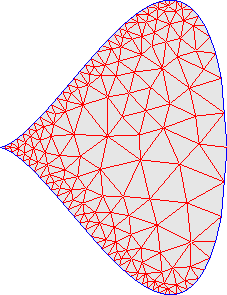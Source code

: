 /*
 * Title: quartic2.asy
 * Creator: Study and implementation in C of the Finite Element Method in dimension 2, mesh.c
 * CreationDate: Fri May 31 14:02:38 2019
*/
unitsize(1.0cm);
pen y = yellow+linewidth(0.834pt);
pen r = red+linewidth(0.834pt);
pen b = orange+linewidth(0.834pt);
pen g = green+linewidth(0.834pt);
filldraw((0.6999999999999997,-0.531953945374973)--(0.8334206455101543,-0.3029474121842499)--(0.5999999999999996,-0.4284857057125706)--cycle,fillpen=lightgrey,drawpen=red+linewidth(0.125pt));
filldraw((3.1,2.58901042871596)--(2.958409833749169,2.492525601316283)--(3.098572512889274,2.397232800998458)--cycle,fillpen=lightgrey,drawpen=red+linewidth(0.125pt));
filldraw((3.253962743988461,-2.347431632579153)--(3.4,-2.428085665704569)--(3.5,-2.315032397181517)--cycle,fillpen=lightgrey,drawpen=red+linewidth(0.125pt));
filldraw((2.56325927596352,-2.222166566490265)--(2.425254909654181,-2.215681392724208)--(2.4,-2.351510153071851)--cycle,fillpen=lightgrey,drawpen=red+linewidth(0.125pt));
filldraw((1.1,-0.9823314104720459)--(1.278810804984769,-0.9314362140182578)--(1.256178464937208,-0.7469059937687211)--cycle,fillpen=lightgrey,drawpen=red+linewidth(0.125pt));
filldraw((0.6000000000000001,0.4284857057125711)--(0.7677460678483943,0.3664205879878053)--(0.7000000000000001,0.5319539453749732)--cycle,fillpen=lightgrey,drawpen=red+linewidth(0.125pt));
filldraw((3.203497330318165,2.444835067218967)--(3.23542060774664,2.235031178039446)--(3.4,2.428085665704569)--cycle,fillpen=lightgrey,drawpen=red+linewidth(0.125pt));
filldraw((0.8681999843124886,-0.4765791934509366)--(0.6999999999999997,-0.531953945374973)--(0.7999999999999998,-0.6399999999999998)--cycle,fillpen=lightgrey,drawpen=red+linewidth(0.125pt));
filldraw((0.1999999999999997,-0.0871779788708133)--(0.1831249999999993,-3.95516952522712e-16)--(0.09999999999999964,-0.03122498999199183)--cycle,fillpen=lightgrey,drawpen=red+linewidth(0.125pt));
filldraw((3.107065548269849,-2.426508601999987)--(3.253962743988461,-2.347431632579153)--(3.040332494025272,-2.126561913281727)--cycle,fillpen=lightgrey,drawpen=red+linewidth(0.125pt));
filldraw((3.5,2.315032397181517)--(3.4,2.428085665704569)--(3.23542060774664,2.235031178039446)--cycle,fillpen=lightgrey,drawpen=red+linewidth(0.125pt));
filldraw((0.5999999999999996,-0.4284857057125706)--(0.662365522077532,-0.2646701124996896)--(0.5,-0.3307189138830738)--cycle,fillpen=lightgrey,drawpen=red+linewidth(0.125pt));
filldraw((0.4250391845270639,-0.1074673425254025)--(0.3241784623074545,-0.0179185805440211)--(0.2999999999999998,-0.1580348062927909)--cycle,fillpen=lightgrey,drawpen=red+linewidth(0.125pt));
filldraw((0.3,0.1580348062927911)--(0.2,0.08717797887081348)--(0.3241784623074545,-0.0179185805440211)--cycle,fillpen=lightgrey,drawpen=red+linewidth(0.125pt));
filldraw((3.107065548269849,-2.426508601999987)--(3.1,-2.58901042871596)--(3.2,-2.56)--cycle,fillpen=lightgrey,drawpen=red+linewidth(0.125pt));
filldraw((0.1999999999999997,-0.0871779788708133)--(0.3241784623074545,-0.0179185805440211)--(0.1831249999999993,-3.95516952522712e-16)--cycle,fillpen=lightgrey,drawpen=red+linewidth(0.125pt));
filldraw((0.662365522077532,-0.2646701124996896)--(0.5999999999999996,-0.4284857057125706)--(0.8334206455101543,-0.3029474121842499)--cycle,fillpen=lightgrey,drawpen=red+linewidth(0.125pt));
filldraw((2.5,2.420614591379636)--(2.4,2.351510153071851)--(2.614881961887158,2.341615806295713)--cycle,fillpen=lightgrey,drawpen=red+linewidth(0.125pt));
filldraw((1.867710615204552,-1.629067197874207)--(1.6,-1.567673435381234)--(1.7,-1.680766194329241)--cycle,fillpen=lightgrey,drawpen=red+linewidth(0.125pt));
filldraw((3.406953394647169,2.145247351592703)--(3.6,2.16)--(3.5,2.315032397181517)--cycle,fillpen=lightgrey,drawpen=red+linewidth(0.125pt));
filldraw((2.03905416304253,-1.667028036919749)--(1.8,-1.790977386791916)--(1.9,-1.897623513766627)--cycle,fillpen=lightgrey,drawpen=red+linewidth(0.125pt));
filldraw((2.991387853335102,2.177026643482953)--(3.23542060774664,2.235031178039446)--(3.098572512889274,2.397232800998458)--cycle,fillpen=lightgrey,drawpen=red+linewidth(0.125pt));
filldraw((0.8334206455101543,-0.3029474121842499)--(0.6999999999999997,-0.531953945374973)--(0.8681999843124886,-0.4765791934509366)--cycle,fillpen=lightgrey,drawpen=red+linewidth(0.125pt));
filldraw((1.8,-1.790977386791916)--(1.867710615204552,-1.629067197874207)--(1.7,-1.680766194329241)--cycle,fillpen=lightgrey,drawpen=red+linewidth(0.125pt));
filldraw((2.786053228162122,2.450340038555246)--(2.614881961887158,2.341615806295713)--(2.760247898350702,2.257981101428742)--cycle,fillpen=lightgrey,drawpen=red+linewidth(0.125pt));
filldraw((1.5,-1.452368754827781)--(1.6,-1.567673435381234)--(1.754403389933592,-1.332748681744986)--cycle,fillpen=lightgrey,drawpen=red+linewidth(0.125pt));
filldraw((1.459104233038838,-0.9815239748790225)--(1.2,-1.099818166789401)--(1.3,-1.217774609687687)--cycle,fillpen=lightgrey,drawpen=red+linewidth(0.125pt));
filldraw((2.991387853335102,2.177026643482953)--(2.720523181276535,2.02672342982619)--(2.925234861050567,1.862326086979535)--cycle,fillpen=lightgrey,drawpen=red+linewidth(0.125pt));
filldraw((1.479301134100779,-1.166825793000541)--(1.4,-1.335514881983724)--(1.554011690668345,-1.304931768386144)--cycle,fillpen=lightgrey,drawpen=red+linewidth(0.125pt));
filldraw((3.4,2.428085665704569)--(3.3,2.507782885339159)--(3.203497330318165,2.444835067218967)--cycle,fillpen=lightgrey,drawpen=red+linewidth(0.125pt));
filldraw((2.56325927596352,-2.222166566490265)--(2.5,-2.420614591379636)--(2.603445068780295,-2.360796428109334)--cycle,fillpen=lightgrey,drawpen=red+linewidth(0.125pt));
filldraw((1.4,-1.335514881983724)--(1.479301134100779,-1.166825793000541)--(1.3,-1.217774609687687)--cycle,fillpen=lightgrey,drawpen=red+linewidth(0.125pt));
filldraw((2.06283722098097,-1.838593849302709)--(2.228979412857447,-1.821153121135665)--(2.03905416304253,-1.667028036919749)--cycle,fillpen=lightgrey,drawpen=red+linewidth(0.125pt));
filldraw((3.8,1.656381598545455)--(3.587575557758727,1.377246763324513)--(3.9,1.217774609687686)--cycle,fillpen=lightgrey,drawpen=red+linewidth(0.125pt));
filldraw((0.9496947340103842,-0.6065304526331992)--(0.8681999843124886,-0.4765791934509366)--(0.7999999999999998,-0.6399999999999998)--cycle,fillpen=lightgrey,drawpen=red+linewidth(0.125pt));
filldraw((2.891730671093982,-2.400740185941265)--(2.722844607172428,-2.356016768734655)--(2.785303692356682,-2.452364815040881)--cycle,fillpen=lightgrey,drawpen=red+linewidth(0.125pt));
filldraw((0.2,0.08717797887081348)--(0.1,0.03122498999199199)--(0.1831249999999993,-3.95516952522712e-16)--cycle,fillpen=lightgrey,drawpen=red+linewidth(0.125pt));
filldraw((2,-2)--(2.06283722098097,-1.838593849302709)--(1.9,-1.897623513766627)--cycle,fillpen=lightgrey,drawpen=red+linewidth(0.125pt));
filldraw((0.3241784623074545,-0.0179185805440211)--(0.1999999999999997,-0.0871779788708133)--(0.2999999999999998,-0.1580348062927909)--cycle,fillpen=lightgrey,drawpen=red+linewidth(0.125pt));
filldraw((0.1,0.03122498999199199)--(0,-0)--(0.09999999999999964,-0.03122498999199183)--cycle,fillpen=lightgrey,drawpen=red+linewidth(0.125pt));
filldraw((2.614881961887158,2.341615806295713)--(2.6,2.480241923684059)--(2.5,2.420614591379636)--cycle,fillpen=lightgrey,drawpen=red+linewidth(0.125pt));
filldraw((0.1831249999999993,-3.95516952522712e-16)--(0.3241784623074545,-0.0179185805440211)--(0.2,0.08717797887081348)--cycle,fillpen=lightgrey,drawpen=red+linewidth(0.125pt));
filldraw((0.3241784623074545,-0.0179185805440211)--(0.4411638432106925,0.08779477426279605)--(0.3,0.1580348062927911)--cycle,fillpen=lightgrey,drawpen=red+linewidth(0.125pt));
filldraw((2.56325927596352,-2.222166566490265)--(2.853780146041088,-2.202811917715643)--(2.503130633837677,-2.030095206350206)--cycle,fillpen=lightgrey,drawpen=red+linewidth(0.125pt));
filldraw((0.09999999999999964,-0.03122498999199183)--(0.1831249999999993,-3.95516952522712e-16)--(0.1,0.03122498999199199)--cycle,fillpen=lightgrey,drawpen=red+linewidth(0.125pt));
filldraw((0.3999999999999999,-0.2399999999999999)--(0.4250391845270639,-0.1074673425254025)--(0.2999999999999998,-0.1580348062927909)--cycle,fillpen=lightgrey,drawpen=red+linewidth(0.125pt));
filldraw((2.760247898350702,2.257981101428742)--(2.891730671093981,2.400740185941265)--(2.786053228162122,2.450340038555246)--cycle,fillpen=lightgrey,drawpen=red+linewidth(0.125pt));
filldraw((0.4411638432106925,0.08779477426279605)--(0.4,0.24)--(0.3,0.1580348062927911)--cycle,fillpen=lightgrey,drawpen=red+linewidth(0.125pt));
filldraw((3.4,-2.428085665704569)--(3.253962743988461,-2.347431632579153)--(3.3,-2.50778288533916)--cycle,fillpen=lightgrey,drawpen=red+linewidth(0.125pt));
filldraw((0.636411539906241,0.2912169406052437)--(0.5,0.3307189138830738)--(0.5326847579463672,0.1942155549621346)--cycle,fillpen=lightgrey,drawpen=red+linewidth(0.125pt));
filldraw((0.9415358485735325,0.408704559327965)--(0.8,0.6400000000000001)--(0.7000000000000001,0.5319539453749732)--cycle,fillpen=lightgrey,drawpen=red+linewidth(0.125pt));
filldraw((2.891730671093981,2.400740185941265)--(3.098572512889274,2.397232800998458)--(2.958409833749169,2.492525601316283)--cycle,fillpen=lightgrey,drawpen=red+linewidth(0.125pt));
filldraw((0.5326847579463672,0.1942155549621346)--(0.5,0.3307189138830738)--(0.4,0.24)--cycle,fillpen=lightgrey,drawpen=red+linewidth(0.125pt));
filldraw((3,-2.598076211353316)--(3.1,-2.58901042871596)--(2.958409833749169,-2.492525601316283)--cycle,fillpen=lightgrey,drawpen=red+linewidth(0.125pt));
filldraw((0.3241784623074545,-0.0179185805440211)--(0.4250391845270639,-0.1074673425254025)--(0.4411638432106925,0.08779477426279605)--cycle,fillpen=lightgrey,drawpen=red+linewidth(0.125pt));
filldraw((3.040332494025272,-2.126561913281727)--(2.891730671093982,-2.400740185941265)--(3.107065548269849,-2.426508601999987)--cycle,fillpen=lightgrey,drawpen=red+linewidth(0.125pt));
filldraw((2.157318009675794,1.938473769679662)--(2.23093397571818,2.054816030356443)--(2.1,2.097373357321009)--cycle,fillpen=lightgrey,drawpen=red+linewidth(0.125pt));
filldraw((0.9,0.751648188982053)--(0.8,0.6400000000000001)--(0.9721680788331361,0.5864017384752258)--cycle,fillpen=lightgrey,drawpen=red+linewidth(0.125pt));
filldraw((1.558721022195256,1.099372332476184)--(1.4,1.335514881983724)--(1.3,1.217774609687688)--cycle,fillpen=lightgrey,drawpen=red+linewidth(0.125pt));
filldraw((1.1,0.9823314104720464)--(1.177417675316361,0.8146245853221183)--(1.2546511987989,0.9519998987629538)--cycle,fillpen=lightgrey,drawpen=red+linewidth(0.125pt));
filldraw((3.040332494025272,-2.126561913281727)--(2.853780146041088,-2.202811917715643)--(2.891730671093982,-2.400740185941265)--cycle,fillpen=lightgrey,drawpen=red+linewidth(0.125pt));
filldraw((3.203497330318165,2.444835067218967)--(3.098572512889274,2.397232800998458)--(3.23542060774664,2.235031178039446)--cycle,fillpen=lightgrey,drawpen=red+linewidth(0.125pt));
filldraw((1,0.8660254037844386)--(1.152759249013593,0.6315643830237241)--(1.177417675316361,0.8146245853221183)--cycle,fillpen=lightgrey,drawpen=red+linewidth(0.125pt));
filldraw((2.7,2.529224189351351)--(2.6,2.480241923684059)--(2.786053228162122,2.450340038555246)--cycle,fillpen=lightgrey,drawpen=red+linewidth(0.125pt));
filldraw((2.958409833749169,-2.492525601316283)--(2.785303692356682,-2.452364815040881)--(2.8,-2.56624238917527)--cycle,fillpen=lightgrey,drawpen=red+linewidth(0.125pt));
filldraw((1.4,1.335514881983724)--(1.558721022195256,1.099372332476184)--(1.57843201289341,1.284033597336517)--cycle,fillpen=lightgrey,drawpen=red+linewidth(0.125pt));
filldraw((1.57843201289341,1.284033597336517)--(1.5,1.452368754827781)--(1.4,1.335514881983724)--cycle,fillpen=lightgrey,drawpen=red+linewidth(0.125pt));
filldraw((1.652607149677543,1.421033250738575)--(1.5,1.452368754827781)--(1.57843201289341,1.284033597336517)--cycle,fillpen=lightgrey,drawpen=red+linewidth(0.125pt));
filldraw((2.991387853335102,2.177026643482953)--(3.098572512889274,2.397232800998458)--(2.891730671093981,2.400740185941265)--cycle,fillpen=lightgrey,drawpen=red+linewidth(0.125pt));
filldraw((2.572503105526751,2.208789958866222)--(2.760247898350702,2.257981101428742)--(2.614881961887158,2.341615806295713)--cycle,fillpen=lightgrey,drawpen=red+linewidth(0.125pt));
filldraw((1.850482263121998,1.446947401495716)--(1.963214299840802,1.738141602271928)--(1.7,1.680766194329241)--cycle,fillpen=lightgrey,drawpen=red+linewidth(0.125pt));
filldraw((2.428959899534163,2.210902755978949)--(2.496986096099336,1.955383851945896)--(2.572503105526751,2.208789958866222)--cycle,fillpen=lightgrey,drawpen=red+linewidth(0.125pt));
filldraw((2.23093397571818,2.054816030356443)--(2.428959899534163,2.210902755978949)--(2.2,2.188972361634564)--cycle,fillpen=lightgrey,drawpen=red+linewidth(0.125pt));
filldraw((2.722844607172428,-2.356016768734655)--(2.56325927596352,-2.222166566490265)--(2.603445068780295,-2.360796428109334)--cycle,fillpen=lightgrey,drawpen=red+linewidth(0.125pt));
filldraw((0.8,0.6400000000000001)--(0.9415358485735325,0.408704559327965)--(0.9721680788331361,0.5864017384752258)--cycle,fillpen=lightgrey,drawpen=red+linewidth(0.125pt));
filldraw((0.9496947340103842,-0.6065304526331992)--(0.7999999999999998,-0.6399999999999998)--(0.8999999999999999,-0.7516481889820528)--cycle,fillpen=lightgrey,drawpen=red+linewidth(0.125pt));
filldraw((2.136250798025718,-1.960109268577604)--(2.06283722098097,-1.838593849302709)--(2,-2)--cycle,fillpen=lightgrey,drawpen=red+linewidth(0.125pt));
filldraw((0.7910033315827252,-0.09115596766970988)--(0.662365522077532,-0.2646701124996896)--(0.8334206455101543,-0.3029474121842499)--cycle,fillpen=lightgrey,drawpen=red+linewidth(0.125pt));
filldraw((2.785303692356682,-2.452364815040881)--(2.722844607172428,-2.356016768734655)--(2.7,-2.529224189351351)--cycle,fillpen=lightgrey,drawpen=red+linewidth(0.125pt));
filldraw((2.853780146041088,-2.202811917715643)--(2.722844607172428,-2.356016768734655)--(2.891730671093982,-2.400740185941265)--cycle,fillpen=lightgrey,drawpen=red+linewidth(0.125pt));
filldraw((2.958409833749169,-2.492525601316283)--(2.9,-2.589782809426304)--(3,-2.598076211353316)--cycle,fillpen=lightgrey,drawpen=red+linewidth(0.125pt));
filldraw((1.8,1.790977386791916)--(1.7,1.680766194329241)--(1.963214299840802,1.738141602271928)--cycle,fillpen=lightgrey,drawpen=red+linewidth(0.125pt));
filldraw((2.1,2.097373357321009)--(2.23093397571818,2.054816030356443)--(2.2,2.188972361634564)--cycle,fillpen=lightgrey,drawpen=red+linewidth(0.125pt));
filldraw((2.8,-2.56624238917527)--(2.9,-2.589782809426304)--(2.958409833749169,-2.492525601316283)--cycle,fillpen=lightgrey,drawpen=red+linewidth(0.125pt));
filldraw((1.850482263121998,1.446947401495716)--(1.7,1.680766194329241)--(1.6,1.567673435381234)--cycle,fillpen=lightgrey,drawpen=red+linewidth(0.125pt));
filldraw((2.722844607172428,-2.356016768734655)--(2.6,-2.480241923684058)--(2.7,-2.529224189351351)--cycle,fillpen=lightgrey,drawpen=red+linewidth(0.125pt));
filldraw((2.56325927596352,-2.222166566490265)--(2.4,-2.351510153071851)--(2.5,-2.420614591379636)--cycle,fillpen=lightgrey,drawpen=red+linewidth(0.125pt));
filldraw((2.228979412857447,-1.821153121135665)--(2.136250798025718,-1.960109268577604)--(2.312379765559933,-1.965900446118264)--cycle,fillpen=lightgrey,drawpen=red+linewidth(0.125pt));
filldraw((2.722844607172428,-2.356016768734655)--(2.603445068780295,-2.360796428109334)--(2.6,-2.480241923684058)--cycle,fillpen=lightgrey,drawpen=red+linewidth(0.125pt));
filldraw((0.6989914800332451,0.1203382180907225)--(0.636411539906241,0.2912169406052437)--(0.5326847579463672,0.1942155549621346)--cycle,fillpen=lightgrey,drawpen=red+linewidth(0.125pt));
filldraw((0.5,0.3307189138830738)--(0.636411539906241,0.2912169406052437)--(0.6000000000000001,0.4284857057125711)--cycle,fillpen=lightgrey,drawpen=red+linewidth(0.125pt));
filldraw((2.6,-2.480241923684058)--(2.603445068780295,-2.360796428109334)--(2.5,-2.420614591379636)--cycle,fillpen=lightgrey,drawpen=red+linewidth(0.125pt));
filldraw((2.1,-2.097373357321008)--(2.312379765559933,-1.965900446118264)--(2.136250798025718,-1.960109268577604)--cycle,fillpen=lightgrey,drawpen=red+linewidth(0.125pt));
filldraw((2.4,-2.351510153071851)--(2.425254909654181,-2.215681392724208)--(2.3,-2.273977792327797)--cycle,fillpen=lightgrey,drawpen=red+linewidth(0.125pt));
filldraw((2.958409833749169,-2.492525601316283)--(2.891730671093982,-2.400740185941265)--(2.785303692356682,-2.452364815040881)--cycle,fillpen=lightgrey,drawpen=red+linewidth(0.125pt));
filldraw((2.228979412857447,-1.821153121135665)--(2.312379765559933,-1.965900446118264)--(2.484344397616443,-1.770417631983175)--cycle,fillpen=lightgrey,drawpen=red+linewidth(0.125pt));
filldraw((3.107065548269849,-2.426508601999987)--(2.958409833749169,-2.492525601316283)--(3.1,-2.58901042871596)--cycle,fillpen=lightgrey,drawpen=red+linewidth(0.125pt));
filldraw((3.406953394647169,2.145247351592703)--(3.23542060774664,2.235031178039446)--(3.180891100275619,1.922102717164326)--cycle,fillpen=lightgrey,drawpen=red+linewidth(0.125pt));
filldraw((3.107065548269849,-2.426508601999987)--(3.3,-2.50778288533916)--(3.253962743988461,-2.347431632579153)--cycle,fillpen=lightgrey,drawpen=red+linewidth(0.125pt));
filldraw((0.7677460678483943,0.3664205879878053)--(0.9415358485735325,0.408704559327965)--(0.7000000000000001,0.5319539453749732)--cycle,fillpen=lightgrey,drawpen=red+linewidth(0.125pt));
filldraw((0.4250391845270639,-0.1074673425254025)--(0.5862144293284245,-0.02248028053188758)--(0.4411638432106925,0.08779477426279605)--cycle,fillpen=lightgrey,drawpen=red+linewidth(0.125pt));
filldraw((3.107065548269849,-2.426508601999987)--(2.891730671093982,-2.400740185941265)--(2.958409833749169,-2.492525601316283)--cycle,fillpen=lightgrey,drawpen=red+linewidth(0.125pt));
filldraw((1.963214299840802,1.738141602271928)--(2.093937041565124,1.520115528658347)--(2.131485267858579,1.771539343523792)--cycle,fillpen=lightgrey,drawpen=red+linewidth(0.125pt));
filldraw((2.8,-2.56624238917527)--(2.785303692356682,-2.452364815040881)--(2.7,-2.529224189351351)--cycle,fillpen=lightgrey,drawpen=red+linewidth(0.125pt));
filldraw((2.425254909654181,-2.215681392724208)--(2.2,-2.188972361634564)--(2.3,-2.273977792327797)--cycle,fillpen=lightgrey,drawpen=red+linewidth(0.125pt));
filldraw((0.5,-0.3307189138830738)--(0.662365522077532,-0.2646701124996896)--(0.5309649073293379,-0.1961113565578701)--cycle,fillpen=lightgrey,drawpen=red+linewidth(0.125pt));
filldraw((1.945689287140021,-1.145205604015235)--(1.754403389933592,-1.332748681744986)--(2.007012487850272,-1.405977852402724)--cycle,fillpen=lightgrey,drawpen=red+linewidth(0.125pt));
filldraw((2.136250798025718,-1.960109268577604)--(2,-2)--(2.1,-2.097373357321008)--cycle,fillpen=lightgrey,drawpen=red+linewidth(0.125pt));
filldraw((1.2,-1.099818166789401)--(1.278810804984769,-0.9314362140182578)--(1.1,-0.9823314104720459)--cycle,fillpen=lightgrey,drawpen=red+linewidth(0.125pt));
filldraw((2.304622362891967,-1.533856751059251)--(2.228979412857447,-1.821153121135665)--(2.484344397616443,-1.770417631983175)--cycle,fillpen=lightgrey,drawpen=red+linewidth(0.125pt));
filldraw((2.06283722098097,-1.838593849302709)--(2.136250798025718,-1.960109268577604)--(2.228979412857447,-1.821153121135665)--cycle,fillpen=lightgrey,drawpen=red+linewidth(0.125pt));
filldraw((2.26887453326248,-1.206801869039498)--(1.945689287140021,-1.145205604015235)--(2.007012487850272,-1.405977852402724)--cycle,fillpen=lightgrey,drawpen=red+linewidth(0.125pt));
filldraw((0.5862144293284245,-0.02248028053188758)--(0.5326847579463672,0.1942155549621346)--(0.4411638432106925,0.08779477426279605)--cycle,fillpen=lightgrey,drawpen=red+linewidth(0.125pt));
filldraw((3.107065548269849,-2.426508601999987)--(3.2,-2.56)--(3.3,-2.50778288533916)--cycle,fillpen=lightgrey,drawpen=red+linewidth(0.125pt));
filldraw((2.496986096099336,1.955383851945896)--(2.23093397571818,2.054816030356443)--(2.328923239676409,1.911351477846958)--cycle,fillpen=lightgrey,drawpen=red+linewidth(0.125pt));
filldraw((2.491011920112552,1.635438583354556)--(2.496986096099336,1.955383851945896)--(2.328923239676409,1.911351477846958)--cycle,fillpen=lightgrey,drawpen=red+linewidth(0.125pt));
filldraw((1.8,-1.790977386791916)--(2.03905416304253,-1.667028036919749)--(1.867710615204552,-1.629067197874207)--cycle,fillpen=lightgrey,drawpen=red+linewidth(0.125pt));
filldraw((2,2)--(2.131485267858579,1.771539343523792)--(2.157318009675794,1.938473769679662)--cycle,fillpen=lightgrey,drawpen=red+linewidth(0.125pt));
filldraw((2.3,2.273977792327797)--(2.428959899534163,2.210902755978949)--(2.4,2.351510153071851)--cycle,fillpen=lightgrey,drawpen=red+linewidth(0.125pt));
filldraw((2.4,2.351510153071851)--(2.428959899534163,2.210902755978949)--(2.572503105526751,2.208789958866222)--cycle,fillpen=lightgrey,drawpen=red+linewidth(0.125pt));
filldraw((0.5309649073293379,-0.1961113565578701)--(0.5862144293284245,-0.02248028053188758)--(0.4250391845270639,-0.1074673425254025)--cycle,fillpen=lightgrey,drawpen=red+linewidth(0.125pt));
filldraw((0.5862144293284245,-0.02248028053188758)--(0.7910033315827252,-0.09115596766970988)--(0.6989914800332451,0.1203382180907225)--cycle,fillpen=lightgrey,drawpen=red+linewidth(0.125pt));
filldraw((2.6,2.480241923684059)--(2.614881961887158,2.341615806295713)--(2.786053228162122,2.450340038555246)--cycle,fillpen=lightgrey,drawpen=red+linewidth(0.125pt));
filldraw((0.5309649073293379,-0.1961113565578701)--(0.3999999999999999,-0.2399999999999999)--(0.5,-0.3307189138830738)--cycle,fillpen=lightgrey,drawpen=red+linewidth(0.125pt));
filldraw((3.6,-2.16)--(3.347434601582843,-2.106856154561389)--(3.5,-2.315032397181517)--cycle,fillpen=lightgrey,drawpen=red+linewidth(0.125pt));
filldraw((2.891730671093981,2.400740185941265)--(2.958409833749169,2.492525601316283)--(2.786053228162122,2.450340038555246)--cycle,fillpen=lightgrey,drawpen=red+linewidth(0.125pt));
filldraw((2.8,2.566242389175271)--(2.786053228162122,2.450340038555246)--(2.958409833749169,2.492525601316283)--cycle,fillpen=lightgrey,drawpen=red+linewidth(0.125pt));
filldraw((2.8,2.566242389175271)--(2.7,2.529224189351351)--(2.786053228162122,2.450340038555246)--cycle,fillpen=lightgrey,drawpen=red+linewidth(0.125pt));
filldraw((2.1,2.097373357321009)--(2,2)--(2.157318009675794,1.938473769679662)--cycle,fillpen=lightgrey,drawpen=red+linewidth(0.125pt));
filldraw((2.3,2.273977792327797)--(2.2,2.188972361634564)--(2.428959899534163,2.210902755978949)--cycle,fillpen=lightgrey,drawpen=red+linewidth(0.125pt));
filldraw((2.572503105526751,2.208789958866222)--(2.614881961887158,2.341615806295713)--(2.4,2.351510153071851)--cycle,fillpen=lightgrey,drawpen=red+linewidth(0.125pt));
filldraw((3.253962743988461,-2.347431632579153)--(3.347434601582843,-2.106856154561389)--(3.040332494025272,-2.126561913281727)--cycle,fillpen=lightgrey,drawpen=red+linewidth(0.125pt));
filldraw((2,2)--(1.9,1.897623513766627)--(2.131485267858579,1.771539343523792)--cycle,fillpen=lightgrey,drawpen=red+linewidth(0.125pt));
filldraw((0.4,0.24)--(0.4411638432106925,0.08779477426279605)--(0.5326847579463672,0.1942155549621346)--cycle,fillpen=lightgrey,drawpen=red+linewidth(0.125pt));
filldraw((1.11419536092827,-0.5649033065027647)--(0.9496947340103842,-0.6065304526331992)--(1.049555925906982,-0.7217950494068147)--cycle,fillpen=lightgrey,drawpen=red+linewidth(0.125pt));
filldraw((3.3,2.507782885339159)--(3.2,2.56)--(3.203497330318165,2.444835067218967)--cycle,fillpen=lightgrey,drawpen=red+linewidth(0.125pt));
filldraw((3.406953394647169,2.145247351592703)--(3.5,2.315032397181517)--(3.23542060774664,2.235031178039446)--cycle,fillpen=lightgrey,drawpen=red+linewidth(0.125pt));
filldraw((2.891730671093981,2.400740185941265)--(2.760247898350702,2.257981101428742)--(2.991387853335102,2.177026643482953)--cycle,fillpen=lightgrey,drawpen=red+linewidth(0.125pt));
filldraw((0.3999999999999999,-0.2399999999999999)--(0.5309649073293379,-0.1961113565578701)--(0.4250391845270639,-0.1074673425254025)--cycle,fillpen=lightgrey,drawpen=red+linewidth(0.125pt));
filldraw((0.636411539906241,0.2912169406052437)--(0.6989914800332451,0.1203382180907225)--(0.7677460678483943,0.3664205879878053)--cycle,fillpen=lightgrey,drawpen=red+linewidth(0.125pt));
filldraw((3.2,2.56)--(3.1,2.58901042871596)--(3.203497330318165,2.444835067218967)--cycle,fillpen=lightgrey,drawpen=red+linewidth(0.125pt));
filldraw((1.152759249013593,0.6315643830237241)--(1,0.8660254037844386)--(0.9,0.751648188982053)--cycle,fillpen=lightgrey,drawpen=red+linewidth(0.125pt));
filldraw((3.406953394647169,2.145247351592703)--(3.180891100275619,1.922102717164326)--(3.454390848194934,1.701749818832079)--cycle,fillpen=lightgrey,drawpen=red+linewidth(0.125pt));
filldraw((2.958409833749169,2.492525601316283)--(3,2.598076211353316)--(2.9,2.589782809426304)--cycle,fillpen=lightgrey,drawpen=red+linewidth(0.125pt));
filldraw((2.958409833749169,2.492525601316283)--(3.1,2.58901042871596)--(3,2.598076211353316)--cycle,fillpen=lightgrey,drawpen=red+linewidth(0.125pt));
filldraw((2.958409833749169,2.492525601316283)--(2.9,2.589782809426304)--(2.8,2.566242389175271)--cycle,fillpen=lightgrey,drawpen=red+linewidth(0.125pt));
filldraw((2.503130633837677,-2.030095206350206)--(2.425254909654181,-2.215681392724208)--(2.56325927596352,-2.222166566490265)--cycle,fillpen=lightgrey,drawpen=red+linewidth(0.125pt));
filldraw((2.06283722098097,-1.838593849302709)--(2.03905416304253,-1.667028036919749)--(1.9,-1.897623513766627)--cycle,fillpen=lightgrey,drawpen=red+linewidth(0.125pt));
filldraw((3.1,2.58901042871596)--(3.098572512889274,2.397232800998458)--(3.203497330318165,2.444835067218967)--cycle,fillpen=lightgrey,drawpen=red+linewidth(0.125pt));
filldraw((2.312379765559933,-1.965900446118264)--(2.425254909654181,-2.215681392724208)--(2.503130633837677,-2.030095206350206)--cycle,fillpen=lightgrey,drawpen=red+linewidth(0.125pt));
filldraw((2.2,-2.188972361634564)--(2.425254909654181,-2.215681392724208)--(2.312379765559933,-1.965900446118264)--cycle,fillpen=lightgrey,drawpen=red+linewidth(0.125pt));
filldraw((2.572503105526751,2.208789958866222)--(2.496986096099336,1.955383851945896)--(2.720523181276535,2.02672342982619)--cycle,fillpen=lightgrey,drawpen=red+linewidth(0.125pt));
filldraw((1.8,1.790977386791916)--(1.963214299840802,1.738141602271928)--(1.9,1.897623513766627)--cycle,fillpen=lightgrey,drawpen=red+linewidth(0.125pt));
filldraw((2.131485267858579,1.771539343523792)--(1.9,1.897623513766627)--(1.963214299840802,1.738141602271928)--cycle,fillpen=lightgrey,drawpen=red+linewidth(0.125pt));
filldraw((1.049555925906982,-0.7217950494068147)--(0.8999999999999999,-0.7516481889820528)--(1,-0.8660254037844386)--cycle,fillpen=lightgrey,drawpen=red+linewidth(0.125pt));
filldraw((2.1,-2.097373357321008)--(2.2,-2.188972361634564)--(2.312379765559933,-1.965900446118264)--cycle,fillpen=lightgrey,drawpen=red+linewidth(0.125pt));
filldraw((0.5309649073293379,-0.1961113565578701)--(0.662365522077532,-0.2646701124996896)--(0.5862144293284245,-0.02248028053188758)--cycle,fillpen=lightgrey,drawpen=red+linewidth(0.125pt));
filldraw((2.007012487850272,-1.405977852402724)--(1.754403389933592,-1.332748681744986)--(1.867710615204552,-1.629067197874207)--cycle,fillpen=lightgrey,drawpen=red+linewidth(0.125pt));
filldraw((0.6989914800332451,0.1203382180907225)--(0.5326847579463672,0.1942155549621346)--(0.5862144293284245,-0.02248028053188758)--cycle,fillpen=lightgrey,drawpen=red+linewidth(0.125pt));
filldraw((0.7677460678483943,0.3664205879878053)--(0.6000000000000001,0.4284857057125711)--(0.636411539906241,0.2912169406052437)--cycle,fillpen=lightgrey,drawpen=red+linewidth(0.125pt));
filldraw((2.328923239676409,1.911351477846958)--(2.23093397571818,2.054816030356443)--(2.157318009675794,1.938473769679662)--cycle,fillpen=lightgrey,drawpen=red+linewidth(0.125pt));
filldraw((2.428959899534163,2.210902755978949)--(2.23093397571818,2.054816030356443)--(2.496986096099336,1.955383851945896)--cycle,fillpen=lightgrey,drawpen=red+linewidth(0.125pt));
filldraw((2.503130633837677,-2.030095206350206)--(2.484344397616443,-1.770417631983175)--(2.312379765559933,-1.965900446118264)--cycle,fillpen=lightgrey,drawpen=red+linewidth(0.125pt));
filldraw((2.821157778968743,-1.856665052185754)--(2.503130633837677,-2.030095206350206)--(2.853780146041088,-2.202811917715643)--cycle,fillpen=lightgrey,drawpen=red+linewidth(0.125pt));
filldraw((0.5862144293284245,-0.02248028053188758)--(0.662365522077532,-0.2646701124996896)--(0.7910033315827252,-0.09115596766970988)--cycle,fillpen=lightgrey,drawpen=red+linewidth(0.125pt));
filldraw((0.7677460678483943,0.3664205879878053)--(0.6989914800332451,0.1203382180907225)--(0.9011253556876213,0.1965087774186494)--cycle,fillpen=lightgrey,drawpen=red+linewidth(0.125pt));
filldraw((2.157318009675794,1.938473769679662)--(2.131485267858579,1.771539343523792)--(2.328923239676409,1.911351477846958)--cycle,fillpen=lightgrey,drawpen=red+linewidth(0.125pt));
filldraw((2.491011920112552,1.635438583354556)--(2.328923239676409,1.911351477846958)--(2.131485267858579,1.771539343523792)--cycle,fillpen=lightgrey,drawpen=red+linewidth(0.125pt));
filldraw((1.363895005197325,-0.5164917105115938)--(1.768055831649165,-0.3865066893377299)--(1.411510159894049,-0.1560348617307582)--cycle,fillpen=lightgrey,drawpen=red+linewidth(0.125pt));
filldraw((0.8681999843124886,-0.4765791934509366)--(0.9496947340103842,-0.6065304526331992)--(1.11419536092827,-0.5649033065027647)--cycle,fillpen=lightgrey,drawpen=red+linewidth(0.125pt));
filldraw((1.379297854632048,1.049181473228314)--(1.3,1.217774609687688)--(1.2,1.099818166789402)--cycle,fillpen=lightgrey,drawpen=red+linewidth(0.125pt));
filldraw((1.558721022195256,1.099372332476184)--(1.3,1.217774609687688)--(1.379297854632048,1.049181473228314)--cycle,fillpen=lightgrey,drawpen=red+linewidth(0.125pt));
filldraw((2.03905416304253,-1.667028036919749)--(2.228979412857447,-1.821153121135665)--(2.304622362891967,-1.533856751059251)--cycle,fillpen=lightgrey,drawpen=red+linewidth(0.125pt));
filldraw((1.479301134100779,-1.166825793000541)--(1.459104233038838,-0.9815239748790225)--(1.3,-1.217774609687687)--cycle,fillpen=lightgrey,drawpen=red+linewidth(0.125pt));
filldraw((2.007012487850272,-1.405977852402724)--(1.867710615204552,-1.629067197874207)--(2.03905416304253,-1.667028036919749)--cycle,fillpen=lightgrey,drawpen=red+linewidth(0.125pt));
filldraw((1.6,-1.567673435381234)--(1.867710615204552,-1.629067197874207)--(1.754403389933592,-1.332748681744986)--cycle,fillpen=lightgrey,drawpen=red+linewidth(0.125pt));
filldraw((3.253962743988461,-2.347431632579153)--(3.5,-2.315032397181517)--(3.347434601582843,-2.106856154561389)--cycle,fillpen=lightgrey,drawpen=red+linewidth(0.125pt));
filldraw((3.363911622396458,-1.670839401519898)--(3.347434601582843,-2.106856154561389)--(3.7,-1.949095944277756)--cycle,fillpen=lightgrey,drawpen=red+linewidth(0.125pt));
filldraw((0.8334206455101543,-0.3029474121842499)--(1.13931509250492,-0.3970871134913068)--(1.047974900690594,-0.1498334017672006)--cycle,fillpen=lightgrey,drawpen=red+linewidth(0.125pt));
filldraw((1.558721022195256,1.099372332476184)--(1.379297854632048,1.049181473228314)--(1.459562970554407,0.7463985110424455)--cycle,fillpen=lightgrey,drawpen=red+linewidth(0.125pt));
filldraw((0.9415358485735325,0.408704559327965)--(1.152759249013593,0.6315643830237241)--(0.9721680788331361,0.5864017384752258)--cycle,fillpen=lightgrey,drawpen=red+linewidth(0.125pt));
filldraw((1.152759249013593,0.6315643830237241)--(0.9,0.751648188982053)--(0.9721680788331361,0.5864017384752258)--cycle,fillpen=lightgrey,drawpen=red+linewidth(0.125pt));
filldraw((1.256178464937208,-0.7469059937687211)--(1,-0.8660254037844386)--(1.1,-0.9823314104720459)--cycle,fillpen=lightgrey,drawpen=red+linewidth(0.125pt));
filldraw((1.049555925906982,-0.7217950494068147)--(0.9496947340103842,-0.6065304526331992)--(0.8999999999999999,-0.7516481889820528)--cycle,fillpen=lightgrey,drawpen=red+linewidth(0.125pt));
filldraw((1.850482263121998,1.446947401495716)--(2.039544161695761,1.259487080020134)--(2.093937041565124,1.520115528658347)--cycle,fillpen=lightgrey,drawpen=red+linewidth(0.125pt));
filldraw((1.963214299840802,1.738141602271928)--(1.850482263121998,1.446947401495716)--(2.093937041565124,1.520115528658347)--cycle,fillpen=lightgrey,drawpen=red+linewidth(0.125pt));
filldraw((0.8334206455101543,-0.3029474121842499)--(0.8681999843124886,-0.4765791934509366)--(1.13931509250492,-0.3970871134913068)--cycle,fillpen=lightgrey,drawpen=red+linewidth(0.125pt));
filldraw((0.6989914800332451,0.1203382180907225)--(0.7910033315827252,-0.09115596766970988)--(0.9011253556876213,0.1965087774186494)--cycle,fillpen=lightgrey,drawpen=red+linewidth(0.125pt));
filldraw((2.503130633837677,-2.030095206350206)--(2.821157778968743,-1.856665052185754)--(2.484344397616443,-1.770417631983175)--cycle,fillpen=lightgrey,drawpen=red+linewidth(0.125pt));
filldraw((2.470302027200403,-0.2185895854485683)--(2.167046396923009,-0.8624295231729378)--(2.641563120026617,-0.9093597938303646)--cycle,fillpen=lightgrey,drawpen=red+linewidth(0.125pt));
filldraw((2.039544161695761,1.259487080020134)--(1.850482263121998,1.446947401495716)--(1.773407739311432,1.26704871347554)--cycle,fillpen=lightgrey,drawpen=red+linewidth(0.125pt));
filldraw((3.122534360334108,1.59509508294065)--(3.180891100275619,1.922102717164326)--(2.925234861050567,1.862326086979535)--cycle,fillpen=lightgrey,drawpen=red+linewidth(0.125pt));
filldraw((1.554011690668345,-1.304931768386144)--(1.4,-1.335514881983724)--(1.5,-1.452368754827781)--cycle,fillpen=lightgrey,drawpen=red+linewidth(0.125pt));
filldraw((1.479301134100779,-1.166825793000541)--(1.554011690668345,-1.304931768386144)--(1.67782635652321,-1.148691414651126)--cycle,fillpen=lightgrey,drawpen=red+linewidth(0.125pt));
filldraw((1.945689287140021,-1.145205604015235)--(1.807980524231168,-0.856686613104497)--(1.67782635652321,-1.148691414651126)--cycle,fillpen=lightgrey,drawpen=red+linewidth(0.125pt));
filldraw((0.9415358485735325,0.408704559327965)--(0.9011253556876213,0.1965087774186494)--(1.297495185768328,0.2309700123839747)--cycle,fillpen=lightgrey,drawpen=red+linewidth(0.125pt));
filldraw((1.773407739311432,1.26704871347554)--(1.57843201289341,1.284033597336517)--(1.558721022195256,1.099372332476184)--cycle,fillpen=lightgrey,drawpen=red+linewidth(0.125pt));
filldraw((1.5,1.452368754827781)--(1.652607149677543,1.421033250738575)--(1.6,1.567673435381234)--cycle,fillpen=lightgrey,drawpen=red+linewidth(0.125pt));
filldraw((1,0.8660254037844386)--(1.177417675316361,0.8146245853221183)--(1.1,0.9823314104720464)--cycle,fillpen=lightgrey,drawpen=red+linewidth(0.125pt));
filldraw((1.2546511987989,0.9519998987629538)--(1.459562970554407,0.7463985110424455)--(1.379297854632048,1.049181473228314)--cycle,fillpen=lightgrey,drawpen=red+linewidth(0.125pt));
filldraw((2.26887453326248,-1.206801869039498)--(2.007012487850272,-1.405977852402724)--(2.304622362891967,-1.533856751059251)--cycle,fillpen=lightgrey,drawpen=red+linewidth(0.125pt));
filldraw((1.67782635652321,-1.148691414651126)--(1.459104233038838,-0.9815239748790225)--(1.479301134100779,-1.166825793000541)--cycle,fillpen=lightgrey,drawpen=red+linewidth(0.125pt));
filldraw((3.040332494025272,-2.126561913281727)--(2.821157778968743,-1.856665052185754)--(2.853780146041088,-2.202811917715643)--cycle,fillpen=lightgrey,drawpen=red+linewidth(0.125pt));
filldraw((2.56325927596352,-2.222166566490265)--(2.722844607172428,-2.356016768734655)--(2.853780146041088,-2.202811917715643)--cycle,fillpen=lightgrey,drawpen=red+linewidth(0.125pt));
filldraw((1.177417675316361,0.8146245853221183)--(1.152759249013593,0.6315643830237241)--(1.459562970554407,0.7463985110424455)--cycle,fillpen=lightgrey,drawpen=red+linewidth(0.125pt));
filldraw((1.1,0.9823314104720464)--(1.2546511987989,0.9519998987629538)--(1.2,1.099818166789402)--cycle,fillpen=lightgrey,drawpen=red+linewidth(0.125pt));
filldraw((1,-0.8660254037844386)--(1.256178464937208,-0.7469059937687211)--(1.049555925906982,-0.7217950494068147)--cycle,fillpen=lightgrey,drawpen=red+linewidth(0.125pt));
filldraw((1.11419536092827,-0.5649033065027647)--(1.13931509250492,-0.3970871134913068)--(0.8681999843124886,-0.4765791934509366)--cycle,fillpen=lightgrey,drawpen=red+linewidth(0.125pt));
filldraw((1.652607149677543,1.421033250738575)--(1.773407739311432,1.26704871347554)--(1.850482263121998,1.446947401495716)--cycle,fillpen=lightgrey,drawpen=red+linewidth(0.125pt));
filldraw((2.491011920112552,1.635438583354556)--(2.131485267858579,1.771539343523792)--(2.093937041565124,1.520115528658347)--cycle,fillpen=lightgrey,drawpen=red+linewidth(0.125pt));
filldraw((1.5,-1.452368754827781)--(1.754403389933592,-1.332748681744986)--(1.554011690668345,-1.304931768386144)--cycle,fillpen=lightgrey,drawpen=red+linewidth(0.125pt));
filldraw((1.67782635652321,-1.148691414651126)--(1.554011690668345,-1.304931768386144)--(1.754403389933592,-1.332748681744986)--cycle,fillpen=lightgrey,drawpen=red+linewidth(0.125pt));
filldraw((1.256178464937208,-0.7469059937687211)--(1.278810804984769,-0.9314362140182578)--(1.515446614037695,-0.727726065319701)--cycle,fillpen=lightgrey,drawpen=red+linewidth(0.125pt));
filldraw((0.9011253556876213,0.1965087774186494)--(0.9415358485735325,0.408704559327965)--(0.7677460678483943,0.3664205879878053)--cycle,fillpen=lightgrey,drawpen=red+linewidth(0.125pt));
filldraw((1.2,-1.099818166789401)--(1.459104233038838,-0.9815239748790225)--(1.278810804984769,-0.9314362140182578)--cycle,fillpen=lightgrey,drawpen=red+linewidth(0.125pt));
filldraw((1.515446614037695,-0.727726065319701)--(1.278810804984769,-0.9314362140182578)--(1.459104233038838,-0.9815239748790225)--cycle,fillpen=lightgrey,drawpen=red+linewidth(0.125pt));
filldraw((1.773407739311432,1.26704871347554)--(1.652607149677543,1.421033250738575)--(1.57843201289341,1.284033597336517)--cycle,fillpen=lightgrey,drawpen=red+linewidth(0.125pt));
filldraw((1.850482263121998,1.446947401495716)--(1.6,1.567673435381234)--(1.652607149677543,1.421033250738575)--cycle,fillpen=lightgrey,drawpen=red+linewidth(0.125pt));
filldraw((1.459562970554407,0.7463985110424455)--(1.2546511987989,0.9519998987629538)--(1.177417675316361,0.8146245853221183)--cycle,fillpen=lightgrey,drawpen=red+linewidth(0.125pt));
filldraw((1.379297854632048,1.049181473228314)--(1.2,1.099818166789402)--(1.2546511987989,0.9519998987629538)--cycle,fillpen=lightgrey,drawpen=red+linewidth(0.125pt));
filldraw((1.515446614037695,-0.727726065319701)--(1.363895005197325,-0.5164917105115938)--(1.256178464937208,-0.7469059937687211)--cycle,fillpen=lightgrey,drawpen=red+linewidth(0.125pt));
filldraw((3.454390848194934,1.701749818832079)--(3.587575557758727,1.377246763324513)--(3.8,1.656381598545455)--cycle,fillpen=lightgrey,drawpen=red+linewidth(0.125pt));
filldraw((1.049555925906982,-0.7217950494068147)--(1.256178464937208,-0.7469059937687211)--(1.11419536092827,-0.5649033065027647)--cycle,fillpen=lightgrey,drawpen=red+linewidth(0.125pt));
filldraw((1.363895005197325,-0.5164917105115938)--(1.11419536092827,-0.5649033065027647)--(1.256178464937208,-0.7469059937687211)--cycle,fillpen=lightgrey,drawpen=red+linewidth(0.125pt));
filldraw((1.558721022195256,1.099372332476184)--(1.459562970554407,0.7463985110424455)--(1.895842337059971,0.8890112158872654)--cycle,fillpen=lightgrey,drawpen=red+linewidth(0.125pt));
filldraw((2.365156359941489,1.327522253154505)--(2.093937041565124,1.520115528658347)--(2.039544161695761,1.259487080020134)--cycle,fillpen=lightgrey,drawpen=red+linewidth(0.125pt));
filldraw((1.297495185768328,0.2309700123839747)--(0.9011253556876213,0.1965087774186494)--(1.047974900690594,-0.1498334017672006)--cycle,fillpen=lightgrey,drawpen=red+linewidth(0.125pt));
filldraw((1.11419536092827,-0.5649033065027647)--(1.363895005197325,-0.5164917105115938)--(1.13931509250492,-0.3970871134913068)--cycle,fillpen=lightgrey,drawpen=red+linewidth(0.125pt));
filldraw((1.754403389933592,-1.332748681744986)--(1.945689287140021,-1.145205604015235)--(1.67782635652321,-1.148691414651126)--cycle,fillpen=lightgrey,drawpen=red+linewidth(0.125pt));
filldraw((1.297495185768328,0.2309700123839747)--(1.459562970554407,0.7463985110424455)--(1.152759249013593,0.6315643830237241)--cycle,fillpen=lightgrey,drawpen=red+linewidth(0.125pt));
filldraw((2.720523181276535,2.02672342982619)--(2.760247898350702,2.257981101428742)--(2.572503105526751,2.208789958866222)--cycle,fillpen=lightgrey,drawpen=red+linewidth(0.125pt));
filldraw((2.991387853335102,2.177026643482953)--(2.760247898350702,2.257981101428742)--(2.720523181276535,2.02672342982619)--cycle,fillpen=lightgrey,drawpen=red+linewidth(0.125pt));
filldraw((3.180891100275619,1.922102717164326)--(3.23542060774664,2.235031178039446)--(2.991387853335102,2.177026643482953)--cycle,fillpen=lightgrey,drawpen=red+linewidth(0.125pt));
filldraw((3.7,1.949095944277756)--(3.6,2.16)--(3.406953394647169,2.145247351592703)--cycle,fillpen=lightgrey,drawpen=red+linewidth(0.125pt));
filldraw((3.6,-2.16)--(3.7,-1.949095944277756)--(3.347434601582843,-2.106856154561389)--cycle,fillpen=lightgrey,drawpen=red+linewidth(0.125pt));
filldraw((3.363911622396458,-1.670839401519898)--(3.7,-1.949095944277756)--(3.8,-1.656381598545457)--cycle,fillpen=lightgrey,drawpen=red+linewidth(0.125pt));
filldraw((2.491011920112552,1.635438583354556)--(2.672254166751856,1.792082749337532)--(2.496986096099336,1.955383851945896)--cycle,fillpen=lightgrey,drawpen=red+linewidth(0.125pt));
filldraw((2.85931993685712,1.392468161701534)--(3.122534360334108,1.59509508294065)--(2.925234861050567,1.862326086979535)--cycle,fillpen=lightgrey,drawpen=red+linewidth(0.125pt));
filldraw((1.047974900690594,-0.1498334017672006)--(0.7910033315827252,-0.09115596766970988)--(0.8334206455101543,-0.3029474121842499)--cycle,fillpen=lightgrey,drawpen=red+linewidth(0.125pt));
filldraw((0.7910033315827252,-0.09115596766970988)--(1.047974900690594,-0.1498334017672006)--(0.9011253556876213,0.1965087774186494)--cycle,fillpen=lightgrey,drawpen=red+linewidth(0.125pt));
filldraw((3.363911622396458,-1.670839401519898)--(3.040332494025272,-2.126561913281727)--(3.347434601582843,-2.106856154561389)--cycle,fillpen=lightgrey,drawpen=red+linewidth(0.125pt));
filldraw((3.9,-1.217774609687688)--(3.291238301809259,-0.9800967684448678)--(3.363911622396458,-1.670839401519898)--cycle,fillpen=lightgrey,drawpen=red+linewidth(0.125pt));
filldraw((2.03905416304253,-1.667028036919749)--(2.304622362891967,-1.533856751059251)--(2.007012487850272,-1.405977852402724)--cycle,fillpen=lightgrey,drawpen=red+linewidth(0.125pt));
filldraw((1.945689287140021,-1.145205604015235)--(2.26887453326248,-1.206801869039498)--(2.167046396923009,-0.8624295231729378)--cycle,fillpen=lightgrey,drawpen=red+linewidth(0.125pt));
filldraw((1.895842337059971,0.8890112158872654)--(1.773407739311432,1.26704871347554)--(1.558721022195256,1.099372332476184)--cycle,fillpen=lightgrey,drawpen=red+linewidth(0.125pt));
filldraw((2.039544161695761,1.259487080020134)--(1.895842337059971,0.8890112158872654)--(2.272898570080286,0.9558647517767883)--cycle,fillpen=lightgrey,drawpen=red+linewidth(0.125pt));
filldraw((2.672254166751856,1.792082749337532)--(2.720523181276535,2.02672342982619)--(2.496986096099336,1.955383851945896)--cycle,fillpen=lightgrey,drawpen=red+linewidth(0.125pt));
filldraw((3.122534360334108,1.59509508294065)--(3.454390848194934,1.701749818832079)--(3.180891100275619,1.922102717164326)--cycle,fillpen=lightgrey,drawpen=red+linewidth(0.125pt));
filldraw((2.821157778968743,-1.856665052185754)--(2.766443911024735,-1.36954818878253)--(2.484344397616443,-1.770417631983175)--cycle,fillpen=lightgrey,drawpen=red+linewidth(0.125pt));
filldraw((2.304622362891967,-1.533856751059251)--(2.766443911024735,-1.36954818878253)--(2.26887453326248,-1.206801869039498)--cycle,fillpen=lightgrey,drawpen=red+linewidth(0.125pt));
filldraw((1.411510159894049,-0.1560348617307582)--(1.13931509250492,-0.3970871134913068)--(1.363895005197325,-0.5164917105115938)--cycle,fillpen=lightgrey,drawpen=red+linewidth(0.125pt));
filldraw((1.152759249013593,0.6315643830237241)--(0.9415358485735325,0.408704559327965)--(1.297495185768328,0.2309700123839747)--cycle,fillpen=lightgrey,drawpen=red+linewidth(0.125pt));
filldraw((2.672254166751856,1.792082749337532)--(2.491011920112552,1.635438583354556)--(2.85931993685712,1.392468161701534)--cycle,fillpen=lightgrey,drawpen=red+linewidth(0.125pt));
filldraw((2.991387853335102,2.177026643482953)--(2.925234861050567,1.862326086979535)--(3.180891100275619,1.922102717164326)--cycle,fillpen=lightgrey,drawpen=red+linewidth(0.125pt));
filldraw((1.411510159894049,-0.1560348617307582)--(1.047974900690594,-0.1498334017672006)--(1.13931509250492,-0.3970871134913068)--cycle,fillpen=lightgrey,drawpen=red+linewidth(0.125pt));
filldraw((1.515446614037695,-0.727726065319701)--(1.768055831649165,-0.3865066893377299)--(1.363895005197325,-0.5164917105115938)--cycle,fillpen=lightgrey,drawpen=red+linewidth(0.125pt));
filldraw((2.093937041565124,1.520115528658347)--(2.365156359941489,1.327522253154505)--(2.491011920112552,1.635438583354556)--cycle,fillpen=lightgrey,drawpen=red+linewidth(0.125pt));
filldraw((2.272898570080286,0.9558647517767883)--(2.365156359941489,1.327522253154505)--(2.039544161695761,1.259487080020134)--cycle,fillpen=lightgrey,drawpen=red+linewidth(0.125pt));
filldraw((2.720523181276535,2.02672342982619)--(2.672254166751856,1.792082749337532)--(2.925234861050567,1.862326086979535)--cycle,fillpen=lightgrey,drawpen=red+linewidth(0.125pt));
filldraw((2.85931993685712,1.392468161701534)--(2.925234861050567,1.862326086979535)--(2.672254166751856,1.792082749337532)--cycle,fillpen=lightgrey,drawpen=red+linewidth(0.125pt));
filldraw((1.807980524231168,-0.856686613104497)--(1.459104233038838,-0.9815239748790225)--(1.67782635652321,-1.148691414651126)--cycle,fillpen=lightgrey,drawpen=red+linewidth(0.125pt));
filldraw((2.272898570080286,0.9558647517767883)--(2.651784622884275,1.059092075527962)--(2.365156359941489,1.327522253154505)--cycle,fillpen=lightgrey,drawpen=red+linewidth(0.125pt));
filldraw((2.039544161695761,1.259487080020134)--(1.773407739311432,1.26704871347554)--(1.895842337059971,0.8890112158872654)--cycle,fillpen=lightgrey,drawpen=red+linewidth(0.125pt));
filldraw((2.85931993685712,1.392468161701534)--(2.491011920112552,1.635438583354556)--(2.365156359941489,1.327522253154505)--cycle,fillpen=lightgrey,drawpen=red+linewidth(0.125pt));
filldraw((1.297495185768328,0.2309700123839747)--(1.891642649535203,0.195713645704633)--(1.459562970554407,0.7463985110424455)--cycle,fillpen=lightgrey,drawpen=red+linewidth(0.125pt));
filldraw((1.297495185768328,0.2309700123839747)--(1.047974900690594,-0.1498334017672006)--(1.411510159894049,-0.1560348617307582)--cycle,fillpen=lightgrey,drawpen=red+linewidth(0.125pt));
filldraw((2.304622362891967,-1.533856751059251)--(2.484344397616443,-1.770417631983175)--(2.766443911024735,-1.36954818878253)--cycle,fillpen=lightgrey,drawpen=red+linewidth(0.125pt));
filldraw((2.56056165317825,0.6469710573111045)--(2.651784622884275,1.059092075527962)--(2.272898570080286,0.9558647517767883)--cycle,fillpen=lightgrey,drawpen=red+linewidth(0.125pt));
filldraw((2.821157778968743,-1.856665052185754)--(3.040332494025272,-2.126561913281727)--(3.363911622396458,-1.670839401519898)--cycle,fillpen=lightgrey,drawpen=red+linewidth(0.125pt));
filldraw((2.766443911024735,-1.36954818878253)--(3.291238301809259,-0.9800967684448678)--(2.641563120026617,-0.9093597938303646)--cycle,fillpen=lightgrey,drawpen=red+linewidth(0.125pt));
filldraw((1.459104233038838,-0.9815239748790225)--(1.807980524231168,-0.856686613104497)--(1.515446614037695,-0.727726065319701)--cycle,fillpen=lightgrey,drawpen=red+linewidth(0.125pt));
filldraw((1.411510159894049,-0.1560348617307582)--(1.768055831649165,-0.3865066893377299)--(1.891642649535203,0.195713645704633)--cycle,fillpen=lightgrey,drawpen=red+linewidth(0.125pt));
filldraw((3.122534360334108,1.59509508294065)--(2.85931993685712,1.392468161701534)--(3.336068518068771,1.045439486792472)--cycle,fillpen=lightgrey,drawpen=red+linewidth(0.125pt));
filldraw((3.7,1.949095944277756)--(3.454390848194934,1.701749818832079)--(3.8,1.656381598545455)--cycle,fillpen=lightgrey,drawpen=red+linewidth(0.125pt));
filldraw((1.768055831649165,-0.3865066893377299)--(1.807980524231168,-0.856686613104497)--(2.167046396923009,-0.8624295231729378)--cycle,fillpen=lightgrey,drawpen=red+linewidth(0.125pt));
filldraw((1.515446614037695,-0.727726065319701)--(1.807980524231168,-0.856686613104497)--(1.768055831649165,-0.3865066893377299)--cycle,fillpen=lightgrey,drawpen=red+linewidth(0.125pt));
filldraw((1.945689287140021,-1.145205604015235)--(2.167046396923009,-0.8624295231729378)--(1.807980524231168,-0.856686613104497)--cycle,fillpen=lightgrey,drawpen=red+linewidth(0.125pt));
filldraw((1.891642649535203,0.195713645704633)--(1.297495185768328,0.2309700123839747)--(1.411510159894049,-0.1560348617307582)--cycle,fillpen=lightgrey,drawpen=red+linewidth(0.125pt));
filldraw((3.9,-1.217774609687688)--(3.363911622396458,-1.670839401519898)--(3.8,-1.656381598545457)--cycle,fillpen=lightgrey,drawpen=red+linewidth(0.125pt));
filldraw((2.766443911024735,-1.36954818878253)--(2.821157778968743,-1.856665052185754)--(3.363911622396458,-1.670839401519898)--cycle,fillpen=lightgrey,drawpen=red+linewidth(0.125pt));
filldraw((1.895842337059971,0.8890112158872654)--(1.459562970554407,0.7463985110424455)--(1.891642649535203,0.195713645704633)--cycle,fillpen=lightgrey,drawpen=red+linewidth(0.125pt));
filldraw((4,0)--(3.508185526275028,0.05888859337628904)--(3.95,-0.6088873048438441)--cycle,fillpen=lightgrey,drawpen=red+linewidth(0.125pt));
filldraw((2.651784622884275,1.059092075527962)--(2.85931993685712,1.392468161701534)--(2.365156359941489,1.327522253154505)--cycle,fillpen=lightgrey,drawpen=red+linewidth(0.125pt));
filldraw((3.446177070929377,0.5503194577517936)--(3.336068518068771,1.045439486792472)--(2.988264093739954,0.7684557497616713)--cycle,fillpen=lightgrey,drawpen=red+linewidth(0.125pt));
filldraw((3.454390848194934,1.701749818832079)--(3.7,1.949095944277756)--(3.406953394647169,2.145247351592703)--cycle,fillpen=lightgrey,drawpen=red+linewidth(0.125pt));
filldraw((3.587575557758727,1.377246763324513)--(3.122534360334108,1.59509508294065)--(3.336068518068771,1.045439486792472)--cycle,fillpen=lightgrey,drawpen=red+linewidth(0.125pt));
filldraw((2.766443911024735,-1.36954818878253)--(2.641563120026617,-0.9093597938303646)--(2.26887453326248,-1.206801869039498)--cycle,fillpen=lightgrey,drawpen=red+linewidth(0.125pt));
filldraw((2.167046396923009,-0.8624295231729378)--(2.26887453326248,-1.206801869039498)--(2.641563120026617,-0.9093597938303646)--cycle,fillpen=lightgrey,drawpen=red+linewidth(0.125pt));
filldraw((3.122534360334108,1.59509508294065)--(3.587575557758727,1.377246763324513)--(3.454390848194934,1.701749818832079)--cycle,fillpen=lightgrey,drawpen=red+linewidth(0.125pt));
filldraw((3.336068518068771,1.045439486792472)--(3.9,1.217774609687686)--(3.587575557758727,1.377246763324513)--cycle,fillpen=lightgrey,drawpen=red+linewidth(0.125pt));
filldraw((2.470302027200403,-0.2185895854485683)--(1.768055831649165,-0.3865066893377299)--(2.167046396923009,-0.8624295231729378)--cycle,fillpen=lightgrey,drawpen=red+linewidth(0.125pt));
filldraw((1.895842337059971,0.8890112158872654)--(1.891642649535203,0.195713645704633)--(2.152036741861707,0.5407977994167734)--cycle,fillpen=lightgrey,drawpen=red+linewidth(0.125pt));
filldraw((2.152036741861707,0.5407977994167734)--(2.272898570080286,0.9558647517767883)--(1.895842337059971,0.8890112158872654)--cycle,fillpen=lightgrey,drawpen=red+linewidth(0.125pt));
filldraw((2.85931993685712,1.392468161701534)--(2.651784622884275,1.059092075527962)--(2.988264093739954,0.7684557497616713)--cycle,fillpen=lightgrey,drawpen=red+linewidth(0.125pt));
filldraw((2.766443911024735,-1.36954818878253)--(3.363911622396458,-1.670839401519898)--(3.291238301809259,-0.9800967684448678)--cycle,fillpen=lightgrey,drawpen=red+linewidth(0.125pt));
filldraw((2.56056165317825,0.6469710573111045)--(2.988264093739954,0.7684557497616713)--(2.651784622884275,1.059092075527962)--cycle,fillpen=lightgrey,drawpen=red+linewidth(0.125pt));
filldraw((1.768055831649165,-0.3865066893377299)--(2.470302027200403,-0.2185895854485683)--(1.891642649535203,0.195713645704633)--cycle,fillpen=lightgrey,drawpen=red+linewidth(0.125pt));
filldraw((2.272898570080286,0.9558647517767883)--(2.152036741861707,0.5407977994167734)--(2.56056165317825,0.6469710573111045)--cycle,fillpen=lightgrey,drawpen=red+linewidth(0.125pt));
filldraw((1.891642649535203,0.195713645704633)--(2.470302027200403,-0.2185895854485683)--(2.453295400643464,0.2206702493425102)--cycle,fillpen=lightgrey,drawpen=red+linewidth(0.125pt));
filldraw((2.85931993685712,1.392468161701534)--(2.988264093739954,0.7684557497616713)--(3.336068518068771,1.045439486792472)--cycle,fillpen=lightgrey,drawpen=red+linewidth(0.125pt));
filldraw((2.988264093739954,0.7684557497616713)--(2.878786286341048,0.3402534172708128)--(3.446177070929377,0.5503194577517936)--cycle,fillpen=lightgrey,drawpen=red+linewidth(0.125pt));
filldraw((2.878786286341048,0.3402534172708128)--(2.470302027200403,-0.2185895854485683)--(3.162383424790713,-0.2957524217421551)--cycle,fillpen=lightgrey,drawpen=red+linewidth(0.125pt));
filldraw((3.162383424790713,-0.2957524217421551)--(2.641563120026617,-0.9093597938303646)--(3.291238301809259,-0.9800967684448678)--cycle,fillpen=lightgrey,drawpen=red+linewidth(0.125pt));
filldraw((2.152036741861707,0.5407977994167734)--(2.453295400643464,0.2206702493425102)--(2.56056165317825,0.6469710573111045)--cycle,fillpen=lightgrey,drawpen=red+linewidth(0.125pt));
filldraw((2.56056165317825,0.6469710573111045)--(2.453295400643464,0.2206702493425102)--(2.878786286341048,0.3402534172708128)--cycle,fillpen=lightgrey,drawpen=red+linewidth(0.125pt));
filldraw((3.9,1.217774609687686)--(3.336068518068771,1.045439486792472)--(3.95,0.6088873048438428)--cycle,fillpen=lightgrey,drawpen=red+linewidth(0.125pt));
filldraw((1.891642649535203,0.195713645704633)--(2.453295400643464,0.2206702493425102)--(2.152036741861707,0.5407977994167734)--cycle,fillpen=lightgrey,drawpen=red+linewidth(0.125pt));
filldraw((2.470302027200403,-0.2185895854485683)--(2.641563120026617,-0.9093597938303646)--(3.162383424790713,-0.2957524217421551)--cycle,fillpen=lightgrey,drawpen=red+linewidth(0.125pt));
filldraw((3.336068518068771,1.045439486792472)--(3.446177070929377,0.5503194577517936)--(3.95,0.6088873048438428)--cycle,fillpen=lightgrey,drawpen=red+linewidth(0.125pt));
filldraw((2.988264093739954,0.7684557497616713)--(2.56056165317825,0.6469710573111045)--(2.878786286341048,0.3402534172708128)--cycle,fillpen=lightgrey,drawpen=red+linewidth(0.125pt));
filldraw((2.470302027200403,-0.2185895854485683)--(2.878786286341048,0.3402534172708128)--(2.453295400643464,0.2206702493425102)--cycle,fillpen=lightgrey,drawpen=red+linewidth(0.125pt));
filldraw((3.95,0.6088873048438428)--(3.446177070929377,0.5503194577517936)--(3.508185526275028,0.05888859337628904)--cycle,fillpen=lightgrey,drawpen=red+linewidth(0.125pt));
filldraw((2.878786286341048,0.3402534172708128)--(3.162383424790713,-0.2957524217421551)--(3.508185526275028,0.05888859337628904)--cycle,fillpen=lightgrey,drawpen=red+linewidth(0.125pt));
filldraw((3.291238301809259,-0.9800967684448678)--(3.9,-1.217774609687688)--(3.95,-0.6088873048438441)--cycle,fillpen=lightgrey,drawpen=red+linewidth(0.125pt));
filldraw((3.95,-0.6088873048438441)--(3.162383424790713,-0.2957524217421551)--(3.291238301809259,-0.9800967684448678)--cycle,fillpen=lightgrey,drawpen=red+linewidth(0.125pt));
filldraw((3.508185526275028,0.05888859337628904)--(4,0)--(3.95,0.6088873048438428)--cycle,fillpen=lightgrey,drawpen=red+linewidth(0.125pt));
filldraw((2.878786286341048,0.3402534172708128)--(3.508185526275028,0.05888859337628904)--(3.446177070929377,0.5503194577517936)--cycle,fillpen=lightgrey,drawpen=red+linewidth(0.125pt));
filldraw((3.95,-0.6088873048438441)--(3.508185526275028,0.05888859337628904)--(3.162383424790713,-0.2957524217421551)--cycle,fillpen=lightgrey,drawpen=red+linewidth(0.125pt));
draw((0.5999999999999996,-0.4284857057125706)--(0.6999999999999997,-0.531953945374973),blue+linewidth(0.313pt));
draw((3.4,-2.428085665704569)--(3.5,-2.315032397181517),blue+linewidth(0.313pt));
draw((0.7000000000000001,0.5319539453749732)--(0.6000000000000001,0.4284857057125711),blue+linewidth(0.313pt));
draw((0.6999999999999997,-0.531953945374973)--(0.7999999999999998,-0.6399999999999998),blue+linewidth(0.313pt));
draw((0.09999999999999964,-0.03122498999199183)--(0.1999999999999997,-0.0871779788708133),blue+linewidth(0.313pt));
draw((3.5,2.315032397181517)--(3.4,2.428085665704569),blue+linewidth(0.313pt));
draw((0.5,-0.3307189138830738)--(0.5999999999999996,-0.4284857057125706),blue+linewidth(0.313pt));
draw((0.3,0.1580348062927911)--(0.2,0.08717797887081348),blue+linewidth(0.313pt));
draw((3.1,-2.58901042871596)--(3.2,-2.56),blue+linewidth(0.313pt));
draw((2.5,2.420614591379636)--(2.4,2.351510153071851),blue+linewidth(0.313pt));
draw((1.6,-1.567673435381234)--(1.7,-1.680766194329241),blue+linewidth(0.313pt));
draw((3.6,2.16)--(3.5,2.315032397181517),blue+linewidth(0.313pt));
draw((1.8,-1.790977386791916)--(1.9,-1.897623513766627),blue+linewidth(0.313pt));
draw((1.7,-1.680766194329241)--(1.8,-1.790977386791916),blue+linewidth(0.313pt));
draw((1.5,-1.452368754827781)--(1.6,-1.567673435381234),blue+linewidth(0.313pt));
draw((1.2,-1.099818166789401)--(1.3,-1.217774609687687),blue+linewidth(0.313pt));
draw((3.4,2.428085665704569)--(3.3,2.507782885339159),blue+linewidth(0.313pt));
draw((1.3,-1.217774609687687)--(1.4,-1.335514881983724),blue+linewidth(0.313pt));
draw((3.9,1.217774609687686)--(3.8,1.656381598545455),blue+linewidth(0.313pt));
draw((0.2,0.08717797887081348)--(0.1,0.03122498999199199),blue+linewidth(0.313pt));
draw((1.9,-1.897623513766627)--(2,-2),blue+linewidth(0.313pt));
draw((0.1999999999999997,-0.0871779788708133)--(0.2999999999999998,-0.1580348062927909),blue+linewidth(0.313pt));
draw((0.1,0.03122498999199199)--(0,-0),blue+linewidth(0.313pt));
draw((0,-0)--(0.09999999999999964,-0.03122498999199183),blue+linewidth(0.313pt));
draw((2.6,2.480241923684059)--(2.5,2.420614591379636),blue+linewidth(0.313pt));
draw((0.2999999999999998,-0.1580348062927909)--(0.3999999999999999,-0.2399999999999999),blue+linewidth(0.313pt));
draw((0.4,0.24)--(0.3,0.1580348062927911),blue+linewidth(0.313pt));
draw((3.3,-2.50778288533916)--(3.4,-2.428085665704569),blue+linewidth(0.313pt));
draw((0.8,0.6400000000000001)--(0.7000000000000001,0.5319539453749732),blue+linewidth(0.313pt));
draw((0.5,0.3307189138830738)--(0.4,0.24),blue+linewidth(0.313pt));
draw((3,-2.598076211353316)--(3.1,-2.58901042871596),blue+linewidth(0.313pt));
draw((0.9,0.751648188982053)--(0.8,0.6400000000000001),blue+linewidth(0.313pt));
draw((1.4,1.335514881983724)--(1.3,1.217774609687688),blue+linewidth(0.313pt));
draw((2.7,2.529224189351351)--(2.6,2.480241923684059),blue+linewidth(0.313pt));
draw((1.5,1.452368754827781)--(1.4,1.335514881983724),blue+linewidth(0.313pt));
draw((0.7999999999999998,-0.6399999999999998)--(0.8999999999999999,-0.7516481889820528),blue+linewidth(0.313pt));
draw((2.9,-2.589782809426304)--(3,-2.598076211353316),blue+linewidth(0.313pt));
draw((1.8,1.790977386791916)--(1.7,1.680766194329241),blue+linewidth(0.313pt));
draw((2.2,2.188972361634564)--(2.1,2.097373357321009),blue+linewidth(0.313pt));
draw((2.8,-2.56624238917527)--(2.9,-2.589782809426304),blue+linewidth(0.313pt));
draw((1.7,1.680766194329241)--(1.6,1.567673435381234),blue+linewidth(0.313pt));
draw((2.6,-2.480241923684058)--(2.7,-2.529224189351351),blue+linewidth(0.313pt));
draw((2.4,-2.351510153071851)--(2.5,-2.420614591379636),blue+linewidth(0.313pt));
draw((0.6000000000000001,0.4284857057125711)--(0.5,0.3307189138830738),blue+linewidth(0.313pt));
draw((2.5,-2.420614591379636)--(2.6,-2.480241923684058),blue+linewidth(0.313pt));
draw((2.3,-2.273977792327797)--(2.4,-2.351510153071851),blue+linewidth(0.313pt));
draw((2.7,-2.529224189351351)--(2.8,-2.56624238917527),blue+linewidth(0.313pt));
draw((2.2,-2.188972361634564)--(2.3,-2.273977792327797),blue+linewidth(0.313pt));
draw((2,-2)--(2.1,-2.097373357321008),blue+linewidth(0.313pt));
draw((1.1,-0.9823314104720459)--(1.2,-1.099818166789401),blue+linewidth(0.313pt));
draw((3.2,-2.56)--(3.3,-2.50778288533916),blue+linewidth(0.313pt));
draw((2.4,2.351510153071851)--(2.3,2.273977792327797),blue+linewidth(0.313pt));
draw((0.3999999999999999,-0.2399999999999999)--(0.5,-0.3307189138830738),blue+linewidth(0.313pt));
draw((3.5,-2.315032397181517)--(3.6,-2.16),blue+linewidth(0.313pt));
draw((2.8,2.566242389175271)--(2.7,2.529224189351351),blue+linewidth(0.313pt));
draw((2.1,2.097373357321009)--(2,2),blue+linewidth(0.313pt));
draw((2.3,2.273977792327797)--(2.2,2.188972361634564),blue+linewidth(0.313pt));
draw((2,2)--(1.9,1.897623513766627),blue+linewidth(0.313pt));
draw((3.3,2.507782885339159)--(3.2,2.56),blue+linewidth(0.313pt));
draw((3.2,2.56)--(3.1,2.58901042871596),blue+linewidth(0.313pt));
draw((1,0.8660254037844386)--(0.9,0.751648188982053),blue+linewidth(0.313pt));
draw((3,2.598076211353316)--(2.9,2.589782809426304),blue+linewidth(0.313pt));
draw((3.1,2.58901042871596)--(3,2.598076211353316),blue+linewidth(0.313pt));
draw((2.9,2.589782809426304)--(2.8,2.566242389175271),blue+linewidth(0.313pt));
draw((1.9,1.897623513766627)--(1.8,1.790977386791916),blue+linewidth(0.313pt));
draw((0.8999999999999999,-0.7516481889820528)--(1,-0.8660254037844386),blue+linewidth(0.313pt));
draw((2.1,-2.097373357321008)--(2.2,-2.188972361634564),blue+linewidth(0.313pt));
draw((1.3,1.217774609687688)--(1.2,1.099818166789402),blue+linewidth(0.313pt));
draw((1,-0.8660254037844386)--(1.1,-0.9823314104720459),blue+linewidth(0.313pt));
draw((1.4,-1.335514881983724)--(1.5,-1.452368754827781),blue+linewidth(0.313pt));
draw((1.6,1.567673435381234)--(1.5,1.452368754827781),blue+linewidth(0.313pt));
draw((1.1,0.9823314104720464)--(1,0.8660254037844386),blue+linewidth(0.313pt));
draw((1.2,1.099818166789402)--(1.1,0.9823314104720464),blue+linewidth(0.313pt));
draw((3.7,1.949095944277756)--(3.6,2.16),blue+linewidth(0.313pt));
draw((3.6,-2.16)--(3.7,-1.949095944277756),blue+linewidth(0.313pt));
draw((3.7,-1.949095944277756)--(3.8,-1.656381598545457),blue+linewidth(0.313pt));
draw((3.8,1.656381598545455)--(3.7,1.949095944277756),blue+linewidth(0.313pt));
draw((3.8,-1.656381598545457)--(3.9,-1.217774609687688),blue+linewidth(0.313pt));
draw((3.95,-0.6088873048438441)--(4,0),blue+linewidth(0.313pt));
draw((3.95,0.6088873048438428)--(3.9,1.217774609687686),blue+linewidth(0.313pt));
draw((3.9,-1.217774609687688)--(3.95,-0.6088873048438441),blue+linewidth(0.313pt));
draw((4,0)--(3.95,0.6088873048438428),blue+linewidth(0.313pt));
